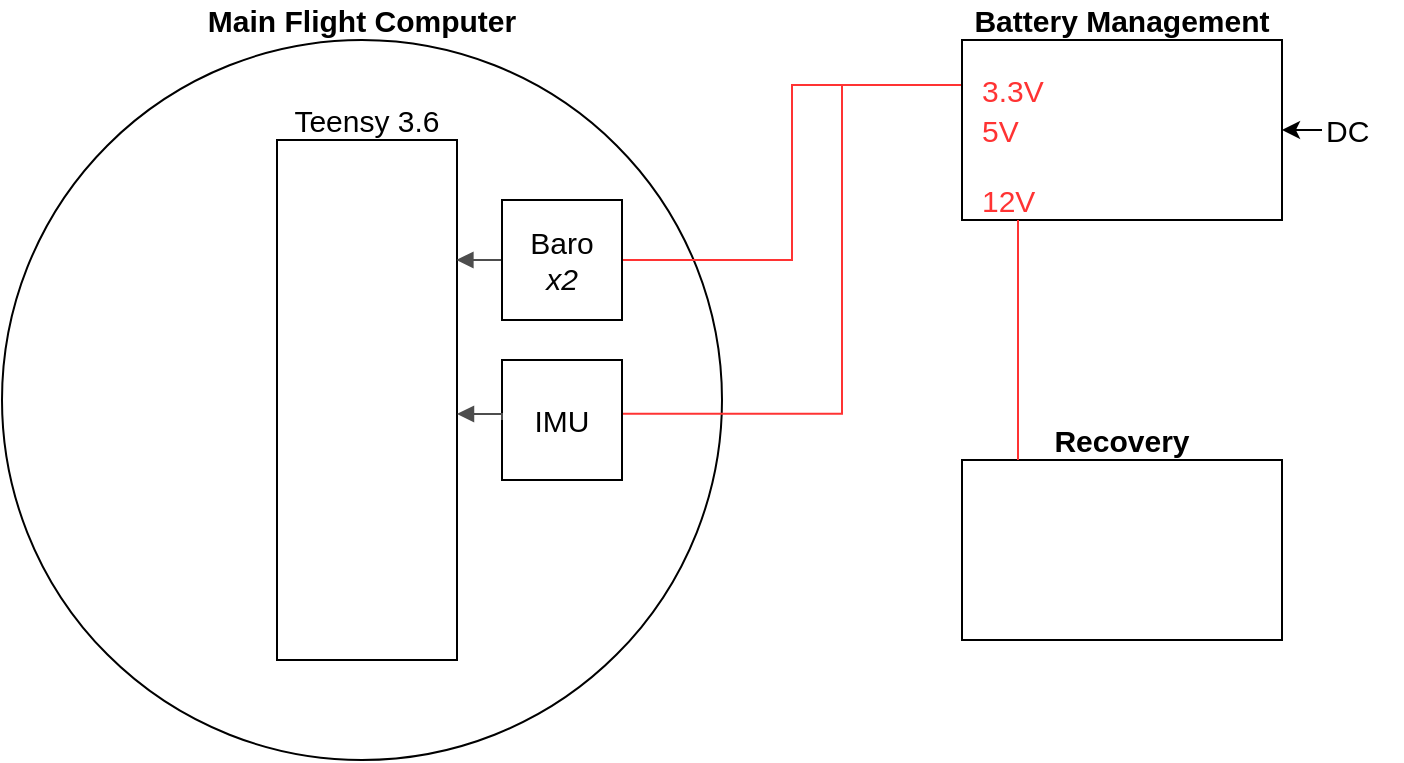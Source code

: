 <mxfile version="13.8.8" type="device"><diagram id="MKnlGSBNm6apU1__h_wy" name="Page-1"><mxGraphModel dx="370" dy="205" grid="1" gridSize="10" guides="1" tooltips="1" connect="1" arrows="1" fold="1" page="1" pageScale="1" pageWidth="850" pageHeight="1100" math="0" shadow="0"><root><mxCell id="0"/><mxCell id="1" parent="0"/><mxCell id="5iQtWK7E2TbWYS8C6Vgh-1" value="" style="ellipse;whiteSpace=wrap;html=1;aspect=fixed;fillColor=none;" vertex="1" parent="1"><mxGeometry x="80" y="70" width="360" height="360" as="geometry"/></mxCell><mxCell id="5iQtWK7E2TbWYS8C6Vgh-31" style="edgeStyle=orthogonalEdgeStyle;rounded=0;orthogonalLoop=1;jettySize=auto;html=1;exitX=0;exitY=0.25;exitDx=0;exitDy=0;entryX=1;entryY=0.5;entryDx=0;entryDy=0;endArrow=none;endFill=0;fontSize=15;fontColor=#FF3333;strokeColor=#FF3333;" edge="1" parent="1" source="5iQtWK7E2TbWYS8C6Vgh-2" target="5iQtWK7E2TbWYS8C6Vgh-18"><mxGeometry relative="1" as="geometry"/></mxCell><mxCell id="5iQtWK7E2TbWYS8C6Vgh-32" style="edgeStyle=orthogonalEdgeStyle;rounded=0;orthogonalLoop=1;jettySize=auto;html=1;exitX=0;exitY=0.25;exitDx=0;exitDy=0;entryX=1.003;entryY=0.448;entryDx=0;entryDy=0;entryPerimeter=0;endArrow=none;endFill=0;strokeColor=#FF3333;fontSize=15;fontColor=#FF3333;" edge="1" parent="1" source="5iQtWK7E2TbWYS8C6Vgh-2" target="5iQtWK7E2TbWYS8C6Vgh-23"><mxGeometry relative="1" as="geometry"><Array as="points"><mxPoint x="500" y="93"/><mxPoint x="500" y="257"/></Array></mxGeometry></mxCell><mxCell id="5iQtWK7E2TbWYS8C6Vgh-2" value="" style="rounded=0;whiteSpace=wrap;html=1;fillColor=none;" vertex="1" parent="1"><mxGeometry x="560" y="70" width="160" height="90" as="geometry"/></mxCell><mxCell id="5iQtWK7E2TbWYS8C6Vgh-3" value="" style="rounded=0;whiteSpace=wrap;html=1;fillColor=none;" vertex="1" parent="1"><mxGeometry x="560" y="280" width="160" height="90" as="geometry"/></mxCell><mxCell id="5iQtWK7E2TbWYS8C6Vgh-4" value="Main Flight Computer" style="text;html=1;strokeColor=none;fillColor=none;align=center;verticalAlign=middle;whiteSpace=wrap;rounded=0;fontSize=15;fontStyle=1" vertex="1" parent="1"><mxGeometry x="180" y="50" width="160" height="20" as="geometry"/></mxCell><mxCell id="5iQtWK7E2TbWYS8C6Vgh-6" value="Battery Management" style="text;html=1;strokeColor=none;fillColor=none;align=center;verticalAlign=middle;whiteSpace=wrap;rounded=0;fontSize=15;fontStyle=1" vertex="1" parent="1"><mxGeometry x="560" y="50" width="160" height="20" as="geometry"/></mxCell><mxCell id="5iQtWK7E2TbWYS8C6Vgh-7" value="Recovery" style="text;html=1;strokeColor=none;fillColor=none;align=center;verticalAlign=middle;whiteSpace=wrap;rounded=0;fontSize=15;fontStyle=1" vertex="1" parent="1"><mxGeometry x="560" y="260" width="160" height="20" as="geometry"/></mxCell><mxCell id="5iQtWK7E2TbWYS8C6Vgh-15" style="edgeStyle=orthogonalEdgeStyle;rounded=0;orthogonalLoop=1;jettySize=auto;html=1;exitX=0.5;exitY=1;exitDx=0;exitDy=0;fontSize=15;fontColor=#FF3333;endArrow=none;endFill=0;strokeColor=#FF3333;" edge="1" parent="1" source="5iQtWK7E2TbWYS8C6Vgh-8"><mxGeometry relative="1" as="geometry"><mxPoint x="588" y="280" as="targetPoint"/><Array as="points"><mxPoint x="588" y="280"/></Array></mxGeometry></mxCell><mxCell id="5iQtWK7E2TbWYS8C6Vgh-8" value="12V" style="text;html=1;strokeColor=none;fillColor=none;align=left;verticalAlign=middle;whiteSpace=wrap;rounded=0;fontSize=15;fontColor=#FF3333;" vertex="1" parent="1"><mxGeometry x="568" y="140" width="40" height="20" as="geometry"/></mxCell><mxCell id="5iQtWK7E2TbWYS8C6Vgh-9" value="5V" style="text;html=1;strokeColor=none;fillColor=none;align=left;verticalAlign=middle;whiteSpace=wrap;rounded=0;fontSize=15;fontColor=#FF3333;" vertex="1" parent="1"><mxGeometry x="568" y="105" width="40" height="20" as="geometry"/></mxCell><mxCell id="5iQtWK7E2TbWYS8C6Vgh-10" value="3.3V" style="text;html=1;strokeColor=none;fillColor=none;align=left;verticalAlign=middle;whiteSpace=wrap;rounded=0;fontSize=15;fontColor=#FF3333;" vertex="1" parent="1"><mxGeometry x="568" y="85" width="40" height="20" as="geometry"/></mxCell><mxCell id="5iQtWK7E2TbWYS8C6Vgh-11" value="" style="endArrow=classic;html=1;fontSize=15;entryX=1;entryY=0.5;entryDx=0;entryDy=0;" edge="1" parent="1" target="5iQtWK7E2TbWYS8C6Vgh-2"><mxGeometry width="50" height="50" relative="1" as="geometry"><mxPoint x="740" y="115" as="sourcePoint"/><mxPoint x="790" y="115" as="targetPoint"/></mxGeometry></mxCell><mxCell id="5iQtWK7E2TbWYS8C6Vgh-12" value="DC" style="text;html=1;strokeColor=none;fillColor=none;align=left;verticalAlign=middle;whiteSpace=wrap;rounded=0;fontSize=15;" vertex="1" parent="1"><mxGeometry x="740" y="105" width="40" height="20" as="geometry"/></mxCell><mxCell id="5iQtWK7E2TbWYS8C6Vgh-16" value="" style="rounded=0;whiteSpace=wrap;html=1;fillColor=none;fontSize=15;fontColor=#FF3333;align=left;" vertex="1" parent="1"><mxGeometry x="217.5" y="120" width="90" height="260" as="geometry"/></mxCell><mxCell id="5iQtWK7E2TbWYS8C6Vgh-17" value="Teensy 3.6" style="text;html=1;strokeColor=none;fillColor=none;align=center;verticalAlign=middle;whiteSpace=wrap;rounded=0;fontSize=15;" vertex="1" parent="1"><mxGeometry x="225" y="100" width="75" height="20" as="geometry"/></mxCell><mxCell id="5iQtWK7E2TbWYS8C6Vgh-24" style="edgeStyle=orthogonalEdgeStyle;rounded=0;orthogonalLoop=1;jettySize=auto;html=1;exitX=0;exitY=0.5;exitDx=0;exitDy=0;endArrow=block;endFill=1;fontSize=15;fontColor=#FF3333;entryX=0.997;entryY=0.232;entryDx=0;entryDy=0;entryPerimeter=0;strokeColor=#4D4D4D;" edge="1" parent="1" source="5iQtWK7E2TbWYS8C6Vgh-18" target="5iQtWK7E2TbWYS8C6Vgh-16"><mxGeometry relative="1" as="geometry"><mxPoint x="310" y="180" as="targetPoint"/><Array as="points"/></mxGeometry></mxCell><mxCell id="5iQtWK7E2TbWYS8C6Vgh-18" value="&lt;font color=&quot;#030303&quot;&gt;Baro&lt;br&gt;&lt;i&gt;x2&lt;/i&gt;&lt;/font&gt;" style="rounded=0;whiteSpace=wrap;html=1;fillColor=none;fontSize=15;fontColor=#FF3333;align=center;" vertex="1" parent="1"><mxGeometry x="330" y="150" width="60" height="60" as="geometry"/></mxCell><mxCell id="5iQtWK7E2TbWYS8C6Vgh-23" value="&lt;font color=&quot;#000000&quot;&gt;IMU&lt;/font&gt;" style="rounded=0;whiteSpace=wrap;html=1;fillColor=none;fontSize=15;fontColor=#FF3333;align=center;" vertex="1" parent="1"><mxGeometry x="330" y="230" width="60" height="60" as="geometry"/></mxCell><mxCell id="5iQtWK7E2TbWYS8C6Vgh-27" style="edgeStyle=orthogonalEdgeStyle;rounded=0;orthogonalLoop=1;jettySize=auto;html=1;exitX=0;exitY=0.5;exitDx=0;exitDy=0;endArrow=block;endFill=1;fontSize=15;fontColor=#FF3333;strokeColor=#4D4D4D;" edge="1" parent="1" source="5iQtWK7E2TbWYS8C6Vgh-23" target="5iQtWK7E2TbWYS8C6Vgh-16"><mxGeometry relative="1" as="geometry"><mxPoint x="340" y="190" as="sourcePoint"/><mxPoint x="317.23" y="190.32" as="targetPoint"/><Array as="points"><mxPoint x="330" y="257"/></Array></mxGeometry></mxCell></root></mxGraphModel></diagram></mxfile>
